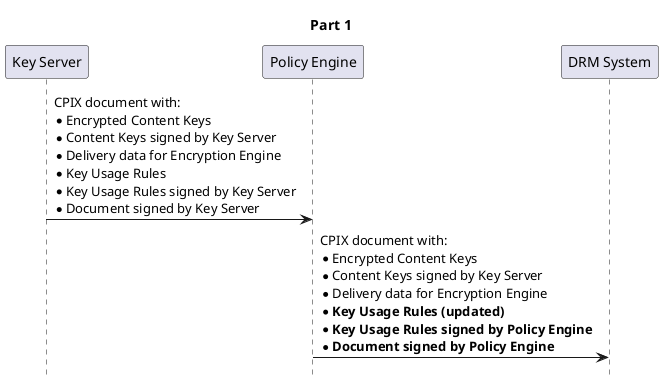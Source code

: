 @startuml
hide footbox

title Part 1

participant "Key Server" as KeyServer
participant "Policy Engine" as PolicyEngine
participant "DRM System" as DrmSystem

KeyServer->PolicyEngine: CPIX document with:\n\
* Encrypted Content Keys\n\
* Content Keys signed by Key Server\n\
* Delivery data for Encryption Engine\n\
* Key Usage Rules\n\
* Key Usage Rules signed by Key Server\n\
* Document signed by Key Server

PolicyEngine->DrmSystem: CPIX document with:\n\
* Encrypted Content Keys\n\
* Content Keys signed by Key Server\n\
* Delivery data for Encryption Engine\n\
* **Key Usage Rules (updated)**\n\
* **Key Usage Rules signed by Policy Engine**\n\
* **Document signed by Policy Engine**

@enduml

